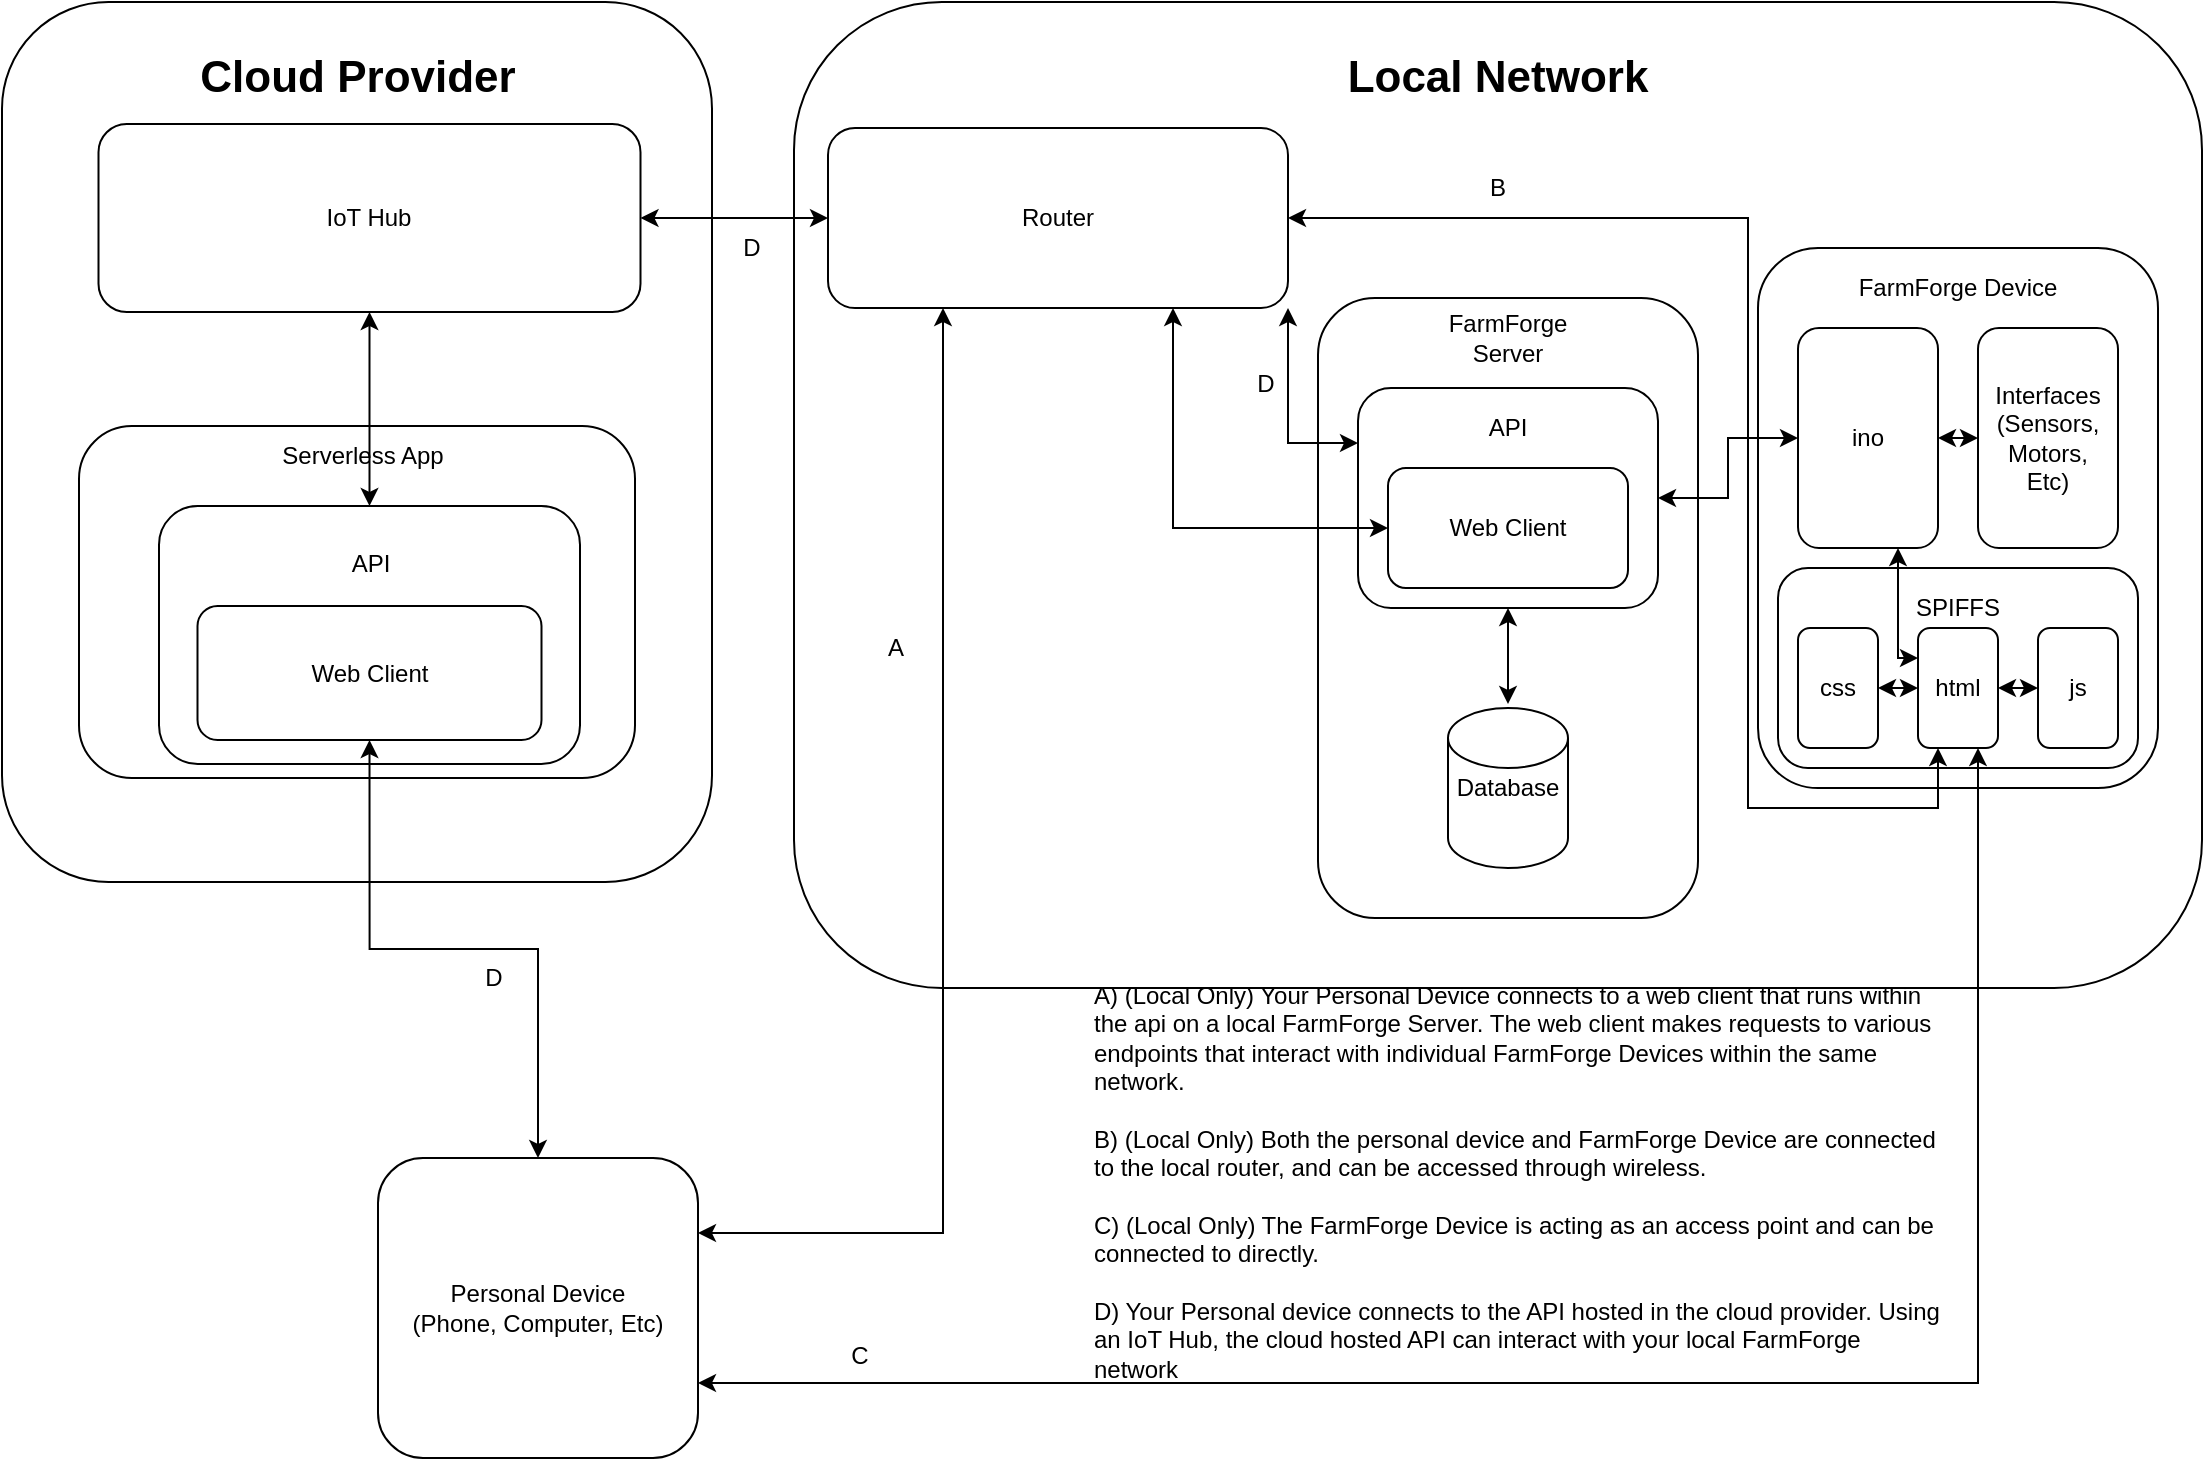 <mxfile version="13.6.2" type="device"><diagram id="ZbHnMTMEkz4GCbCvOrrs" name="Page-1"><mxGraphModel dx="1278" dy="960" grid="0" gridSize="10" guides="1" tooltips="1" connect="1" arrows="1" fold="1" page="1" pageScale="1" pageWidth="1100" pageHeight="850" math="0" shadow="0"><root><mxCell id="0"/><mxCell id="1" parent="0"/><mxCell id="TqrajejNftr9jKhkj-_X-1" value="" style="rounded=1;whiteSpace=wrap;html=1;" parent="1" vertex="1"><mxGeometry x="396" width="704" height="493" as="geometry"/></mxCell><mxCell id="TqrajejNftr9jKhkj-_X-2" value="&lt;b&gt;&lt;font style=&quot;font-size: 22px&quot;&gt;Local Network&lt;/font&gt;&lt;/b&gt;" style="text;html=1;strokeColor=none;fillColor=none;align=center;verticalAlign=middle;whiteSpace=wrap;rounded=0;" parent="1" vertex="1"><mxGeometry x="663" y="13" width="170" height="50" as="geometry"/></mxCell><mxCell id="TqrajejNftr9jKhkj-_X-3" value="" style="rounded=1;whiteSpace=wrap;html=1;" parent="1" vertex="1"><mxGeometry x="878" y="123" width="200" height="270" as="geometry"/></mxCell><mxCell id="TqrajejNftr9jKhkj-_X-4" value="FarmForge Device" style="text;html=1;strokeColor=none;fillColor=none;align=center;verticalAlign=middle;whiteSpace=wrap;rounded=0;" parent="1" vertex="1"><mxGeometry x="923" y="133" width="110" height="20" as="geometry"/></mxCell><mxCell id="TqrajejNftr9jKhkj-_X-5" value="" style="rounded=1;whiteSpace=wrap;html=1;" parent="1" vertex="1"><mxGeometry x="888" y="283" width="180" height="100" as="geometry"/></mxCell><mxCell id="TqrajejNftr9jKhkj-_X-6" value="SPIFFS" style="text;html=1;strokeColor=none;fillColor=none;align=center;verticalAlign=middle;whiteSpace=wrap;rounded=0;" parent="1" vertex="1"><mxGeometry x="953" y="293" width="50" height="20" as="geometry"/></mxCell><mxCell id="TqrajejNftr9jKhkj-_X-26" style="edgeStyle=orthogonalEdgeStyle;rounded=0;orthogonalLoop=1;jettySize=auto;html=1;exitX=1;exitY=0.5;exitDx=0;exitDy=0;entryX=0;entryY=0.5;entryDx=0;entryDy=0;startArrow=classic;startFill=1;" parent="1" source="TqrajejNftr9jKhkj-_X-7" target="TqrajejNftr9jKhkj-_X-8" edge="1"><mxGeometry relative="1" as="geometry"/></mxCell><mxCell id="TqrajejNftr9jKhkj-_X-7" value="css" style="rounded=1;whiteSpace=wrap;html=1;" parent="1" vertex="1"><mxGeometry x="898" y="313" width="40" height="60" as="geometry"/></mxCell><mxCell id="TqrajejNftr9jKhkj-_X-27" style="edgeStyle=orthogonalEdgeStyle;rounded=0;orthogonalLoop=1;jettySize=auto;html=1;exitX=1;exitY=0.5;exitDx=0;exitDy=0;entryX=0;entryY=0.5;entryDx=0;entryDy=0;startArrow=classic;startFill=1;endArrow=classic;endFill=1;" parent="1" source="TqrajejNftr9jKhkj-_X-8" target="TqrajejNftr9jKhkj-_X-9" edge="1"><mxGeometry relative="1" as="geometry"/></mxCell><mxCell id="TqrajejNftr9jKhkj-_X-28" style="edgeStyle=orthogonalEdgeStyle;rounded=0;orthogonalLoop=1;jettySize=auto;html=1;exitX=0;exitY=0.25;exitDx=0;exitDy=0;startArrow=classic;startFill=1;endArrow=classic;endFill=1;" parent="1" source="TqrajejNftr9jKhkj-_X-8" target="TqrajejNftr9jKhkj-_X-10" edge="1"><mxGeometry relative="1" as="geometry"><Array as="points"><mxPoint x="948" y="328"/></Array></mxGeometry></mxCell><mxCell id="TqrajejNftr9jKhkj-_X-8" value="html" style="rounded=1;whiteSpace=wrap;html=1;" parent="1" vertex="1"><mxGeometry x="958" y="313" width="40" height="60" as="geometry"/></mxCell><mxCell id="TqrajejNftr9jKhkj-_X-9" value="js" style="rounded=1;whiteSpace=wrap;html=1;" parent="1" vertex="1"><mxGeometry x="1018" y="313" width="40" height="60" as="geometry"/></mxCell><mxCell id="TqrajejNftr9jKhkj-_X-29" style="edgeStyle=orthogonalEdgeStyle;rounded=0;orthogonalLoop=1;jettySize=auto;html=1;exitX=1;exitY=0.5;exitDx=0;exitDy=0;entryX=0;entryY=0.5;entryDx=0;entryDy=0;startArrow=classic;startFill=1;endArrow=classic;endFill=1;" parent="1" source="TqrajejNftr9jKhkj-_X-10" target="TqrajejNftr9jKhkj-_X-12" edge="1"><mxGeometry relative="1" as="geometry"/></mxCell><mxCell id="TqrajejNftr9jKhkj-_X-10" value="ino" style="rounded=1;whiteSpace=wrap;html=1;" parent="1" vertex="1"><mxGeometry x="898" y="163" width="70" height="110" as="geometry"/></mxCell><mxCell id="TqrajejNftr9jKhkj-_X-12" value="Interfaces&lt;br&gt;(Sensors,&lt;br&gt;Motors,&lt;br&gt;Etc)" style="rounded=1;whiteSpace=wrap;html=1;" parent="1" vertex="1"><mxGeometry x="988" y="163" width="70" height="110" as="geometry"/></mxCell><mxCell id="NPcehfhf_f-x4vgxFfUg-9" style="edgeStyle=orthogonalEdgeStyle;rounded=0;orthogonalLoop=1;jettySize=auto;html=1;exitX=1;exitY=0.25;exitDx=0;exitDy=0;entryX=0.25;entryY=1;entryDx=0;entryDy=0;startArrow=classic;startFill=1;" edge="1" parent="1" source="TqrajejNftr9jKhkj-_X-13" target="TqrajejNftr9jKhkj-_X-14"><mxGeometry relative="1" as="geometry"/></mxCell><mxCell id="NPcehfhf_f-x4vgxFfUg-12" style="edgeStyle=orthogonalEdgeStyle;rounded=0;orthogonalLoop=1;jettySize=auto;html=1;exitX=1;exitY=0.75;exitDx=0;exitDy=0;entryX=0.75;entryY=1;entryDx=0;entryDy=0;startArrow=classic;startFill=1;" edge="1" parent="1" source="TqrajejNftr9jKhkj-_X-13" target="TqrajejNftr9jKhkj-_X-8"><mxGeometry relative="1" as="geometry"/></mxCell><mxCell id="TqrajejNftr9jKhkj-_X-13" value="Personal Device&lt;br&gt;(Phone, Computer, Etc)" style="rounded=1;whiteSpace=wrap;html=1;" parent="1" vertex="1"><mxGeometry x="188" y="578" width="160" height="150" as="geometry"/></mxCell><mxCell id="fLjELuJscbzn4pVBbyPy-20" style="edgeStyle=orthogonalEdgeStyle;rounded=0;orthogonalLoop=1;jettySize=auto;html=1;exitX=1;exitY=0.5;exitDx=0;exitDy=0;entryX=0.25;entryY=1;entryDx=0;entryDy=0;startArrow=classic;startFill=1;" parent="1" source="TqrajejNftr9jKhkj-_X-14" target="TqrajejNftr9jKhkj-_X-8" edge="1"><mxGeometry relative="1" as="geometry"><Array as="points"><mxPoint x="873" y="108"/><mxPoint x="873" y="403"/><mxPoint x="968" y="403"/></Array></mxGeometry></mxCell><mxCell id="TqrajejNftr9jKhkj-_X-14" value="Router" style="rounded=1;whiteSpace=wrap;html=1;" parent="1" vertex="1"><mxGeometry x="413" y="63" width="230" height="90" as="geometry"/></mxCell><mxCell id="TqrajejNftr9jKhkj-_X-30" value="" style="rounded=1;whiteSpace=wrap;html=1;" parent="1" vertex="1"><mxGeometry x="658" y="148" width="190" height="310" as="geometry"/></mxCell><mxCell id="TqrajejNftr9jKhkj-_X-35" value="FarmForge Server" style="text;html=1;strokeColor=none;fillColor=none;align=center;verticalAlign=middle;whiteSpace=wrap;rounded=0;" parent="1" vertex="1"><mxGeometry x="713" y="153" width="80" height="30" as="geometry"/></mxCell><mxCell id="fLjELuJscbzn4pVBbyPy-1" value="Database" style="shape=cylinder2;whiteSpace=wrap;html=1;boundedLbl=1;backgroundOutline=1;size=15;" parent="1" vertex="1"><mxGeometry x="723" y="353" width="60" height="80" as="geometry"/></mxCell><mxCell id="fLjELuJscbzn4pVBbyPy-4" style="edgeStyle=orthogonalEdgeStyle;rounded=0;orthogonalLoop=1;jettySize=auto;html=1;exitX=0.5;exitY=1;exitDx=0;exitDy=0;entryX=0.5;entryY=-0.025;entryDx=0;entryDy=0;entryPerimeter=0;startArrow=classic;startFill=1;" parent="1" source="fLjELuJscbzn4pVBbyPy-2" target="fLjELuJscbzn4pVBbyPy-1" edge="1"><mxGeometry relative="1" as="geometry"/></mxCell><mxCell id="fLjELuJscbzn4pVBbyPy-9" style="edgeStyle=orthogonalEdgeStyle;rounded=0;orthogonalLoop=1;jettySize=auto;html=1;exitX=1;exitY=0.5;exitDx=0;exitDy=0;startArrow=classic;startFill=1;" parent="1" source="fLjELuJscbzn4pVBbyPy-2" target="TqrajejNftr9jKhkj-_X-10" edge="1"><mxGeometry relative="1" as="geometry"/></mxCell><mxCell id="fLjELuJscbzn4pVBbyPy-2" value="" style="rounded=1;whiteSpace=wrap;html=1;" parent="1" vertex="1"><mxGeometry x="678" y="193" width="150" height="110" as="geometry"/></mxCell><mxCell id="fLjELuJscbzn4pVBbyPy-6" value="API" style="text;html=1;strokeColor=none;fillColor=none;align=center;verticalAlign=middle;whiteSpace=wrap;rounded=0;" parent="1" vertex="1"><mxGeometry x="733" y="203" width="40" height="20" as="geometry"/></mxCell><mxCell id="fLjELuJscbzn4pVBbyPy-7" value="Web Client" style="rounded=1;whiteSpace=wrap;html=1;" parent="1" vertex="1"><mxGeometry x="693" y="233" width="120" height="60" as="geometry"/></mxCell><mxCell id="fLjELuJscbzn4pVBbyPy-8" style="edgeStyle=orthogonalEdgeStyle;rounded=0;orthogonalLoop=1;jettySize=auto;html=1;exitX=0.75;exitY=1;exitDx=0;exitDy=0;entryX=0;entryY=0.5;entryDx=0;entryDy=0;startArrow=classic;startFill=1;" parent="1" source="TqrajejNftr9jKhkj-_X-14" target="fLjELuJscbzn4pVBbyPy-7" edge="1"><mxGeometry relative="1" as="geometry"/></mxCell><mxCell id="fLjELuJscbzn4pVBbyPy-11" value="A" style="text;html=1;strokeColor=none;fillColor=none;align=center;verticalAlign=middle;whiteSpace=wrap;rounded=0;" parent="1" vertex="1"><mxGeometry x="427" y="313" width="40" height="20" as="geometry"/></mxCell><mxCell id="fLjELuJscbzn4pVBbyPy-13" value="B" style="text;html=1;strokeColor=none;fillColor=none;align=center;verticalAlign=middle;whiteSpace=wrap;rounded=0;" parent="1" vertex="1"><mxGeometry x="728" y="83" width="40" height="20" as="geometry"/></mxCell><mxCell id="fLjELuJscbzn4pVBbyPy-15" value="A) (Local Only) Your Personal Device connects to a web client that runs within the api on a local FarmForge Server. The web client makes requests to various endpoints that interact with individual FarmForge Devices within the same network.&amp;nbsp;&lt;br&gt;&lt;br&gt;B) (Local Only) Both the personal device and FarmForge Device are connected to the local router, and can be accessed through wireless.&lt;br&gt;&lt;br&gt;C) (Local Only) The FarmForge Device is acting as an access point and can be connected to directly.&lt;br&gt;&lt;br&gt;D) Your Personal device connects to the API hosted in the cloud provider. Using an IoT Hub, the cloud hosted API can interact with your local FarmForge network" style="text;html=1;strokeColor=none;fillColor=none;align=left;verticalAlign=middle;whiteSpace=wrap;rounded=0;" parent="1" vertex="1"><mxGeometry x="544" y="486" width="430" height="207" as="geometry"/></mxCell><mxCell id="fLjELuJscbzn4pVBbyPy-19" value="C" style="text;html=1;strokeColor=none;fillColor=none;align=center;verticalAlign=middle;whiteSpace=wrap;rounded=0;" parent="1" vertex="1"><mxGeometry x="409" y="667" width="40" height="20" as="geometry"/></mxCell><mxCell id="NPcehfhf_f-x4vgxFfUg-1" value="" style="rounded=1;whiteSpace=wrap;html=1;" vertex="1" parent="1"><mxGeometry width="355" height="440" as="geometry"/></mxCell><mxCell id="NPcehfhf_f-x4vgxFfUg-2" value="&lt;b&gt;&lt;font style=&quot;font-size: 22px&quot;&gt;Cloud Provider&lt;/font&gt;&lt;/b&gt;" style="text;html=1;strokeColor=none;fillColor=none;align=center;verticalAlign=middle;whiteSpace=wrap;rounded=0;" vertex="1" parent="1"><mxGeometry x="92.5" y="13" width="170" height="50" as="geometry"/></mxCell><mxCell id="NPcehfhf_f-x4vgxFfUg-3" style="edgeStyle=orthogonalEdgeStyle;rounded=0;orthogonalLoop=1;jettySize=auto;html=1;exitX=1;exitY=1;exitDx=0;exitDy=0;entryX=0;entryY=0.25;entryDx=0;entryDy=0;startArrow=classic;startFill=1;" edge="1" parent="1" source="TqrajejNftr9jKhkj-_X-14" target="fLjELuJscbzn4pVBbyPy-2"><mxGeometry relative="1" as="geometry"/></mxCell><mxCell id="NPcehfhf_f-x4vgxFfUg-4" value="" style="rounded=1;whiteSpace=wrap;html=1;" vertex="1" parent="1"><mxGeometry x="38.5" y="212" width="278" height="176" as="geometry"/></mxCell><mxCell id="NPcehfhf_f-x4vgxFfUg-17" style="edgeStyle=orthogonalEdgeStyle;rounded=0;orthogonalLoop=1;jettySize=auto;html=1;exitX=0.5;exitY=0;exitDx=0;exitDy=0;entryX=0.5;entryY=1;entryDx=0;entryDy=0;startArrow=classic;startFill=1;" edge="1" parent="1" source="NPcehfhf_f-x4vgxFfUg-5" target="NPcehfhf_f-x4vgxFfUg-16"><mxGeometry relative="1" as="geometry"/></mxCell><mxCell id="NPcehfhf_f-x4vgxFfUg-5" value="API&lt;br&gt;&lt;br&gt;&lt;br&gt;&lt;br&gt;&lt;br&gt;&lt;br&gt;" style="rounded=1;whiteSpace=wrap;html=1;" vertex="1" parent="1"><mxGeometry x="78.5" y="252" width="210.5" height="129" as="geometry"/></mxCell><mxCell id="NPcehfhf_f-x4vgxFfUg-6" value="Serverless App" style="text;html=1;strokeColor=none;fillColor=none;align=center;verticalAlign=middle;whiteSpace=wrap;rounded=0;" vertex="1" parent="1"><mxGeometry x="120.75" y="212" width="118.5" height="30" as="geometry"/></mxCell><mxCell id="NPcehfhf_f-x4vgxFfUg-7" value="Web Client" style="rounded=1;whiteSpace=wrap;html=1;" vertex="1" parent="1"><mxGeometry x="97.75" y="302" width="172" height="67" as="geometry"/></mxCell><mxCell id="NPcehfhf_f-x4vgxFfUg-8" style="edgeStyle=orthogonalEdgeStyle;rounded=0;orthogonalLoop=1;jettySize=auto;html=1;exitX=0.5;exitY=0;exitDx=0;exitDy=0;entryX=0.5;entryY=1;entryDx=0;entryDy=0;startArrow=classic;startFill=1;" edge="1" parent="1" source="TqrajejNftr9jKhkj-_X-13" target="NPcehfhf_f-x4vgxFfUg-7"><mxGeometry relative="1" as="geometry"/></mxCell><mxCell id="NPcehfhf_f-x4vgxFfUg-13" value="D" style="text;html=1;strokeColor=none;fillColor=none;align=center;verticalAlign=middle;whiteSpace=wrap;rounded=0;" vertex="1" parent="1"><mxGeometry x="355" y="113" width="40" height="20" as="geometry"/></mxCell><mxCell id="NPcehfhf_f-x4vgxFfUg-15" value="D" style="text;html=1;strokeColor=none;fillColor=none;align=center;verticalAlign=middle;whiteSpace=wrap;rounded=0;" vertex="1" parent="1"><mxGeometry x="612" y="181" width="40" height="20" as="geometry"/></mxCell><mxCell id="NPcehfhf_f-x4vgxFfUg-18" style="edgeStyle=orthogonalEdgeStyle;rounded=0;orthogonalLoop=1;jettySize=auto;html=1;exitX=1;exitY=0.5;exitDx=0;exitDy=0;startArrow=classic;startFill=1;" edge="1" parent="1" source="NPcehfhf_f-x4vgxFfUg-16" target="TqrajejNftr9jKhkj-_X-14"><mxGeometry relative="1" as="geometry"/></mxCell><mxCell id="NPcehfhf_f-x4vgxFfUg-16" value="IoT Hub" style="rounded=1;whiteSpace=wrap;html=1;" vertex="1" parent="1"><mxGeometry x="48.25" y="61" width="271" height="94" as="geometry"/></mxCell><mxCell id="NPcehfhf_f-x4vgxFfUg-20" value="D" style="text;html=1;strokeColor=none;fillColor=none;align=center;verticalAlign=middle;whiteSpace=wrap;rounded=0;" vertex="1" parent="1"><mxGeometry x="226" y="478" width="40" height="20" as="geometry"/></mxCell></root></mxGraphModel></diagram></mxfile>